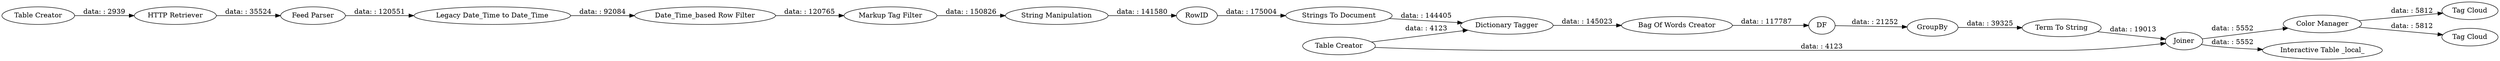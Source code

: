 digraph {
	"-86299585382343825_27" [label="Color Manager"]
	"-86299585382343825_18" [label="Bag Of Words Creator"]
	"-86299585382343825_58" [label="Tag Cloud"]
	"-86299585382343825_39" [label="Tag Cloud"]
	"-86299585382343825_48" [label=DF]
	"-86299585382343825_265" [label="Legacy Date_Time to Date_Time"]
	"-86299585382343825_266" [label="Table Creator"]
	"-86299585382343825_44" [label=Joiner]
	"-86299585382343825_45" [label="Term To String"]
	"-86299585382343825_12" [label=RowID]
	"-86299585382343825_263" [label="Date_Time_based Row Filter"]
	"-86299585382343825_2" [label="HTTP Retriever"]
	"-86299585382343825_3" [label="Feed Parser"]
	"-86299585382343825_7" [label="Markup Tag Filter"]
	"-86299585382343825_17" [label="Strings To Document"]
	"-86299585382343825_21" [label="String Manipulation"]
	"-86299585382343825_16" [label="Interactive Table _local_"]
	"-86299585382343825_49" [label=GroupBy]
	"-86299585382343825_42" [label="Dictionary Tagger"]
	"-86299585382343825_4" [label="Table Creator"]
	"-86299585382343825_2" -> "-86299585382343825_3" [label="data: : 35524"]
	"-86299585382343825_44" -> "-86299585382343825_16" [label="data: : 5552"]
	"-86299585382343825_18" -> "-86299585382343825_48" [label="data: : 117787"]
	"-86299585382343825_42" -> "-86299585382343825_18" [label="data: : 145023"]
	"-86299585382343825_3" -> "-86299585382343825_265" [label="data: : 120551"]
	"-86299585382343825_12" -> "-86299585382343825_17" [label="data: : 175004"]
	"-86299585382343825_266" -> "-86299585382343825_2" [label="data: : 2939"]
	"-86299585382343825_27" -> "-86299585382343825_58" [label="data: : 5812"]
	"-86299585382343825_27" -> "-86299585382343825_39" [label="data: : 5812"]
	"-86299585382343825_263" -> "-86299585382343825_7" [label="data: : 120765"]
	"-86299585382343825_7" -> "-86299585382343825_21" [label="data: : 150826"]
	"-86299585382343825_44" -> "-86299585382343825_27" [label="data: : 5552"]
	"-86299585382343825_48" -> "-86299585382343825_49" [label="data: : 21252"]
	"-86299585382343825_17" -> "-86299585382343825_42" [label="data: : 144405"]
	"-86299585382343825_21" -> "-86299585382343825_12" [label="data: : 141580"]
	"-86299585382343825_49" -> "-86299585382343825_45" [label="data: : 39325"]
	"-86299585382343825_265" -> "-86299585382343825_263" [label="data: : 92084"]
	"-86299585382343825_45" -> "-86299585382343825_44" [label="data: : 19013"]
	"-86299585382343825_4" -> "-86299585382343825_42" [label="data: : 4123"]
	"-86299585382343825_4" -> "-86299585382343825_44" [label="data: : 4123"]
	rankdir=LR
}
